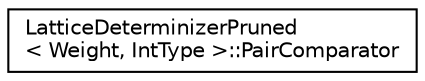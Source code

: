digraph "Graphical Class Hierarchy"
{
  edge [fontname="Helvetica",fontsize="10",labelfontname="Helvetica",labelfontsize="10"];
  node [fontname="Helvetica",fontsize="10",shape=record];
  rankdir="LR";
  Node0 [label="LatticeDeterminizerPruned\l\< Weight, IntType \>::PairComparator",height=0.2,width=0.4,color="black", fillcolor="white", style="filled",URL="$classfst_1_1LatticeDeterminizerPruned_1_1PairComparator.html"];
}
